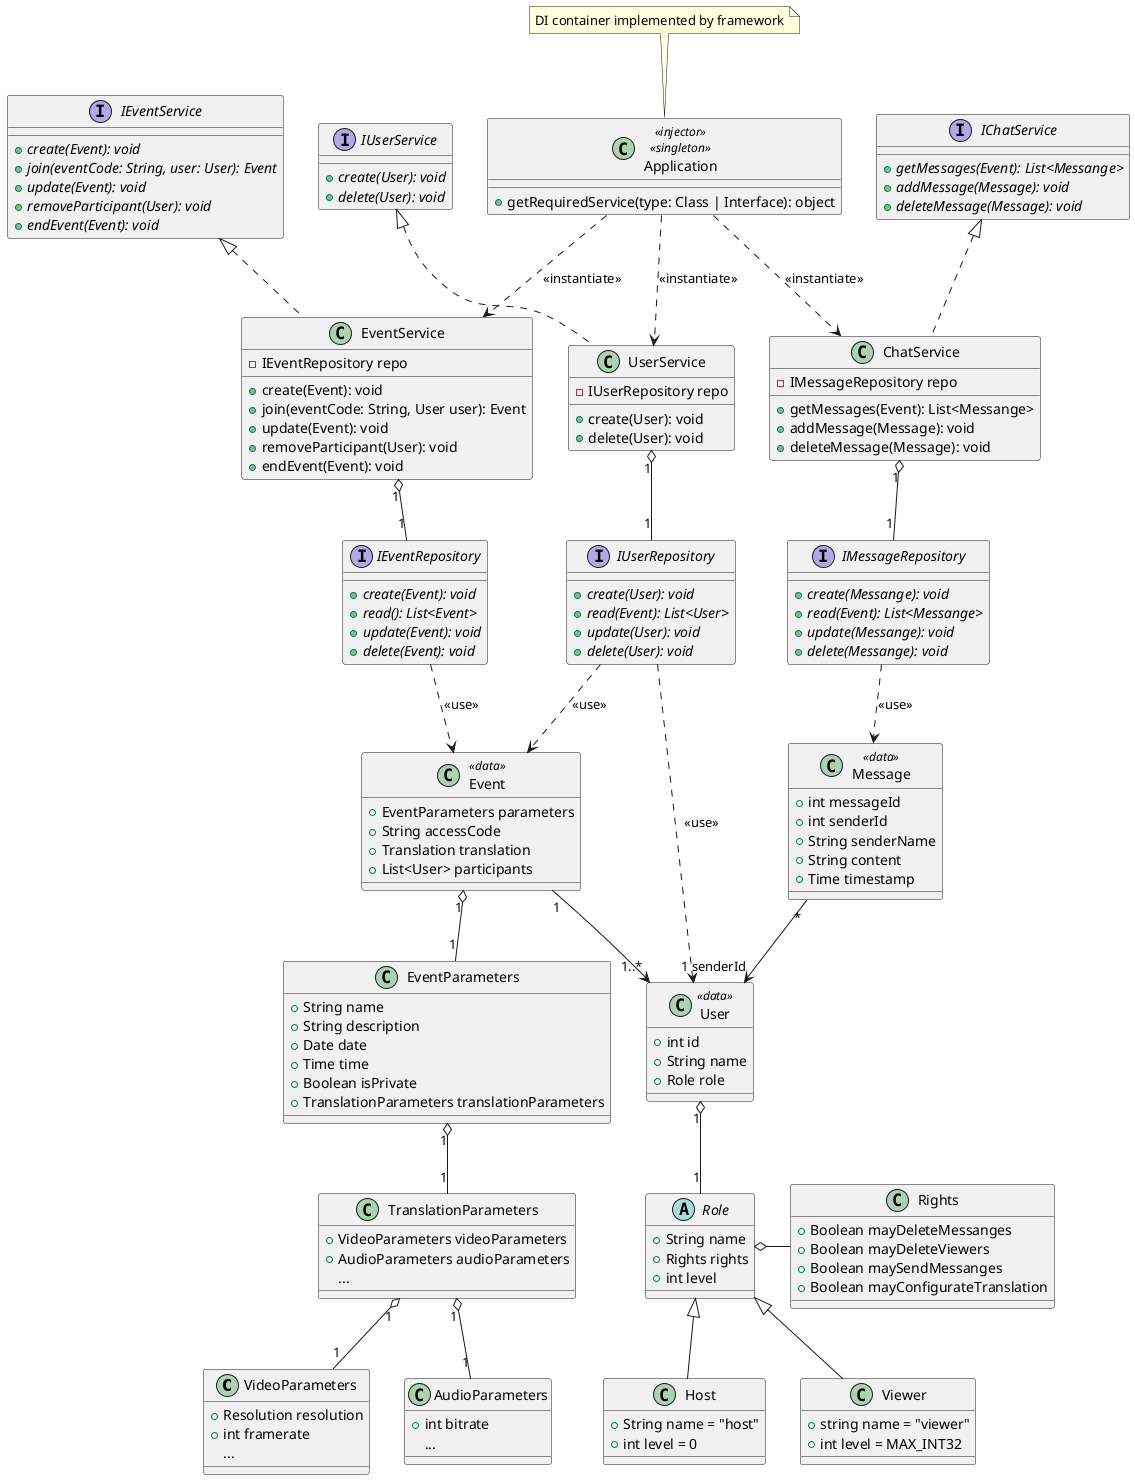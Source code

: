 @startuml model
' === Event ===

class VideoParameters {
    +Resolution resolution
    +int framerate
    ...
}

class AudioParameters {
    +int bitrate
    ...
}

class TranslationParameters {
    +VideoParameters videoParameters
    +AudioParameters audioParameters 
    ...
}
TranslationParameters "1" o-- "1" VideoParameters
TranslationParameters "1" o-- "1" AudioParameters

class EventParameters {
    +String name
    +String description
    +Date date
    +Time time
    +Boolean isPrivate
    +TranslationParameters translationParameters
}
EventParameters "1" o-- "1" TranslationParameters

class Event <<data>> {
    +EventParameters parameters
    +String accessCode
    +Translation translation
    +List<User> participants
}
Event "1" o-- "1" EventParameters
Event "1" -right> "1..*" User

interface IEventRepository {
    +{abstract}create(Event): void
    +{abstract}read(): List<Event>
    +{abstract}update(Event): void
    +{abstract}delete(Event): void
}
IEventRepository ..> Event: <<use>>

interface IEventService {
    +{abstract}create(Event): void
    +{abstract}join(eventCode: String, user: User): Event
    +{abstract}update(Event): void
    +{abstract}removeParticipant(User): void
    +{abstract}endEvent(Event): void
}

class EventService implements IEventService {
    -IEventRepository repo
    +create(Event): void
    +join(eventCode: String, User user): Event
    +update(Event): void
    +removeParticipant(User): void
    +endEvent(Event): void
}
EventService "1" o-- "1" IEventRepository

' === User ===

class Rights{
    +Boolean mayDeleteMessanges
    +Boolean mayDeleteViewers
    +Boolean maySendMessanges
    +Boolean mayConfigurateTranslation
}
Role o-right- Rights

abstract class Role{
    +String name
    +Rights rights
    +int level
}

class Host extends Role{
    +String name = "host"
    +int level = 0
}

class Viewer extends Role{
    +string name = "viewer"
    +int level = MAX_INT32
}

class User <<data>> {
    +int id
    +String name
    +Role role
}
User "1" o-- "1"  Role

interface IUserRepository {
    +{abstract}create(User): void
    +{abstract}read(Event): List<User>
    +{abstract}update(User): void
    +{abstract}delete(User): void
}
IUserRepository ..> User: <<use>>
IUserRepository ..> Event: <<use>>

interface IUserService {
    +{abstract}create(User): void
    +{abstract}delete(User): void
}

class UserService implements IUserService {
    -IUserRepository repo
    +create(User): void
    +delete(User): void
}
UserService "1" o-- "1" IUserRepository

' === Chat ===

class Message <<data>> {
    +int messageId
    +int senderId
    +String senderName
    +String content
    +Time timestamp
}
Message "*" --> "1 senderId" User

interface IMessageRepository {
    +{abstract}create(Messange): void
    +{abstract}read(Event): List<Messange>
    +{abstract}update(Messange): void
    +{abstract}delete(Messange): void
}
IMessageRepository ..> Message: <<use>>

interface IChatService {
    +{abstract}getMessages(Event): List<Messange>
    +{abstract}addMessage(Message): void
    +{abstract}deleteMessage(Message): void
}

class ChatService implements IChatService {
    -IMessageRepository repo 
    +getMessages(Event): List<Messange>
    +addMessage(Message): void
    +deleteMessage(Message): void
}
ChatService "1" o-- "1" IMessageRepository

' === Application ===

class Application <<injector>> <<singleton>> {
	+getRequiredService(type: Class | Interface): object
}
Application ..> EventService: <<instantiate>>
Application ..> UserService: <<instantiate>>
Application ..> ChatService: <<instantiate>>
note top of Application : DI container implemented by framework
@enduml
